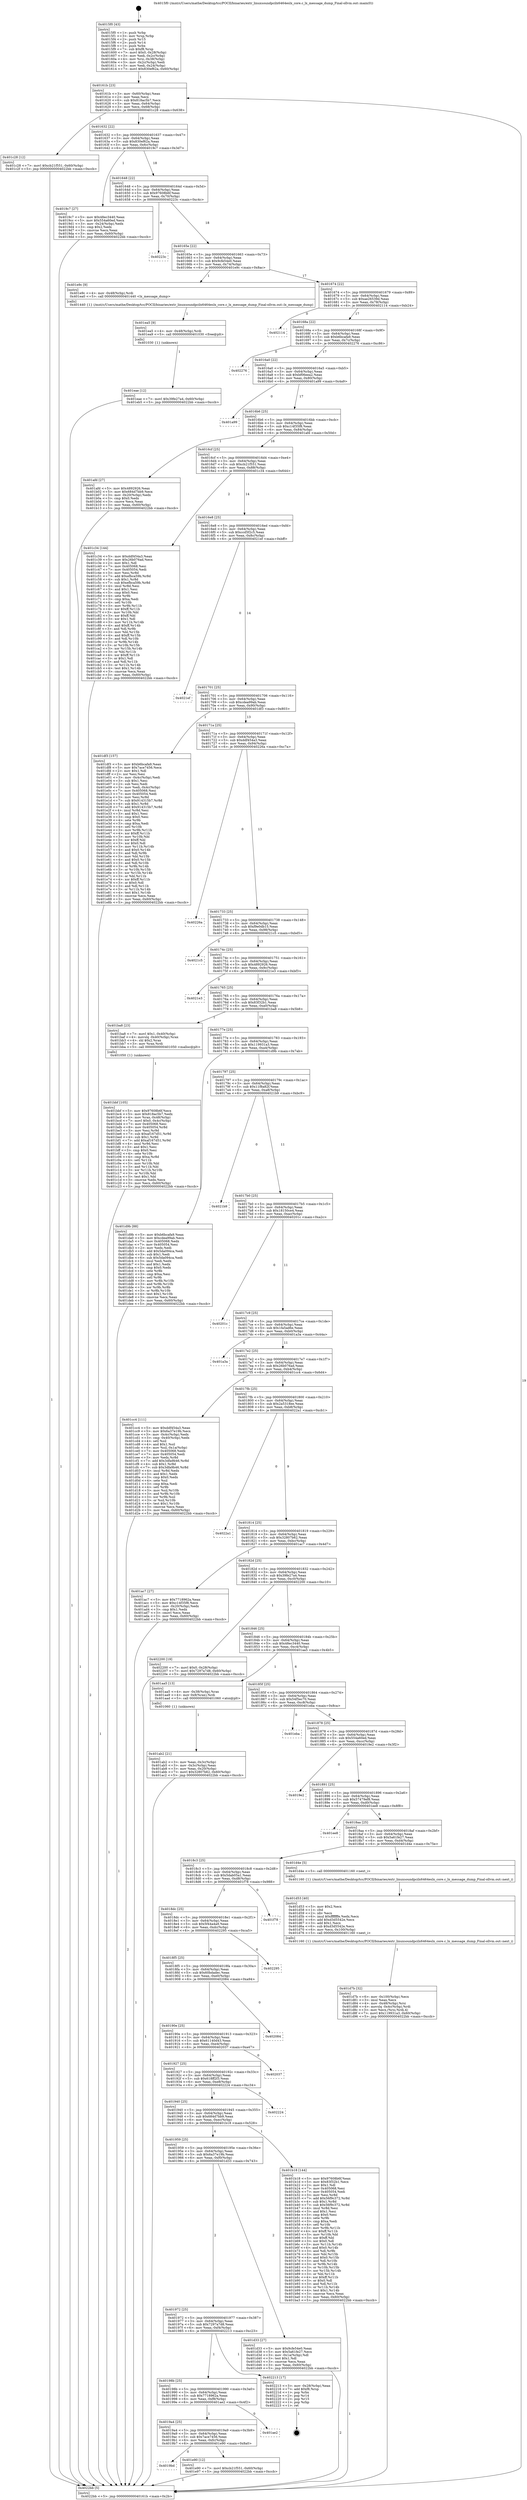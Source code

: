 digraph "0x4015f0" {
  label = "0x4015f0 (/mnt/c/Users/mathe/Desktop/tcc/POCII/binaries/extr_linuxsoundpcilx6464eslx_core.c_lx_message_dump_Final-ollvm.out::main(0))"
  labelloc = "t"
  node[shape=record]

  Entry [label="",width=0.3,height=0.3,shape=circle,fillcolor=black,style=filled]
  "0x40161b" [label="{
     0x40161b [23]\l
     | [instrs]\l
     &nbsp;&nbsp;0x40161b \<+3\>: mov -0x60(%rbp),%eax\l
     &nbsp;&nbsp;0x40161e \<+2\>: mov %eax,%ecx\l
     &nbsp;&nbsp;0x401620 \<+6\>: sub $0x818ac5b7,%ecx\l
     &nbsp;&nbsp;0x401626 \<+3\>: mov %eax,-0x64(%rbp)\l
     &nbsp;&nbsp;0x401629 \<+3\>: mov %ecx,-0x68(%rbp)\l
     &nbsp;&nbsp;0x40162c \<+6\>: je 0000000000401c28 \<main+0x638\>\l
  }"]
  "0x401c28" [label="{
     0x401c28 [12]\l
     | [instrs]\l
     &nbsp;&nbsp;0x401c28 \<+7\>: movl $0xcb21f551,-0x60(%rbp)\l
     &nbsp;&nbsp;0x401c2f \<+5\>: jmp 00000000004022bb \<main+0xccb\>\l
  }"]
  "0x401632" [label="{
     0x401632 [22]\l
     | [instrs]\l
     &nbsp;&nbsp;0x401632 \<+5\>: jmp 0000000000401637 \<main+0x47\>\l
     &nbsp;&nbsp;0x401637 \<+3\>: mov -0x64(%rbp),%eax\l
     &nbsp;&nbsp;0x40163a \<+5\>: sub $0x830ef62a,%eax\l
     &nbsp;&nbsp;0x40163f \<+3\>: mov %eax,-0x6c(%rbp)\l
     &nbsp;&nbsp;0x401642 \<+6\>: je 00000000004019c7 \<main+0x3d7\>\l
  }"]
  Exit [label="",width=0.3,height=0.3,shape=circle,fillcolor=black,style=filled,peripheries=2]
  "0x4019c7" [label="{
     0x4019c7 [27]\l
     | [instrs]\l
     &nbsp;&nbsp;0x4019c7 \<+5\>: mov $0x48ec3440,%eax\l
     &nbsp;&nbsp;0x4019cc \<+5\>: mov $0x554a60ed,%ecx\l
     &nbsp;&nbsp;0x4019d1 \<+3\>: mov -0x24(%rbp),%edx\l
     &nbsp;&nbsp;0x4019d4 \<+3\>: cmp $0x2,%edx\l
     &nbsp;&nbsp;0x4019d7 \<+3\>: cmovne %ecx,%eax\l
     &nbsp;&nbsp;0x4019da \<+3\>: mov %eax,-0x60(%rbp)\l
     &nbsp;&nbsp;0x4019dd \<+5\>: jmp 00000000004022bb \<main+0xccb\>\l
  }"]
  "0x401648" [label="{
     0x401648 [22]\l
     | [instrs]\l
     &nbsp;&nbsp;0x401648 \<+5\>: jmp 000000000040164d \<main+0x5d\>\l
     &nbsp;&nbsp;0x40164d \<+3\>: mov -0x64(%rbp),%eax\l
     &nbsp;&nbsp;0x401650 \<+5\>: sub $0x97608b6f,%eax\l
     &nbsp;&nbsp;0x401655 \<+3\>: mov %eax,-0x70(%rbp)\l
     &nbsp;&nbsp;0x401658 \<+6\>: je 000000000040223c \<main+0xc4c\>\l
  }"]
  "0x4022bb" [label="{
     0x4022bb [5]\l
     | [instrs]\l
     &nbsp;&nbsp;0x4022bb \<+5\>: jmp 000000000040161b \<main+0x2b\>\l
  }"]
  "0x4015f0" [label="{
     0x4015f0 [43]\l
     | [instrs]\l
     &nbsp;&nbsp;0x4015f0 \<+1\>: push %rbp\l
     &nbsp;&nbsp;0x4015f1 \<+3\>: mov %rsp,%rbp\l
     &nbsp;&nbsp;0x4015f4 \<+2\>: push %r15\l
     &nbsp;&nbsp;0x4015f6 \<+2\>: push %r14\l
     &nbsp;&nbsp;0x4015f8 \<+1\>: push %rbx\l
     &nbsp;&nbsp;0x4015f9 \<+7\>: sub $0xf8,%rsp\l
     &nbsp;&nbsp;0x401600 \<+7\>: movl $0x0,-0x28(%rbp)\l
     &nbsp;&nbsp;0x401607 \<+3\>: mov %edi,-0x2c(%rbp)\l
     &nbsp;&nbsp;0x40160a \<+4\>: mov %rsi,-0x38(%rbp)\l
     &nbsp;&nbsp;0x40160e \<+3\>: mov -0x2c(%rbp),%edi\l
     &nbsp;&nbsp;0x401611 \<+3\>: mov %edi,-0x24(%rbp)\l
     &nbsp;&nbsp;0x401614 \<+7\>: movl $0x830ef62a,-0x60(%rbp)\l
  }"]
  "0x401eae" [label="{
     0x401eae [12]\l
     | [instrs]\l
     &nbsp;&nbsp;0x401eae \<+7\>: movl $0x39fe27a4,-0x60(%rbp)\l
     &nbsp;&nbsp;0x401eb5 \<+5\>: jmp 00000000004022bb \<main+0xccb\>\l
  }"]
  "0x40223c" [label="{
     0x40223c\l
  }", style=dashed]
  "0x40165e" [label="{
     0x40165e [22]\l
     | [instrs]\l
     &nbsp;&nbsp;0x40165e \<+5\>: jmp 0000000000401663 \<main+0x73\>\l
     &nbsp;&nbsp;0x401663 \<+3\>: mov -0x64(%rbp),%eax\l
     &nbsp;&nbsp;0x401666 \<+5\>: sub $0x9cfe54e0,%eax\l
     &nbsp;&nbsp;0x40166b \<+3\>: mov %eax,-0x74(%rbp)\l
     &nbsp;&nbsp;0x40166e \<+6\>: je 0000000000401e9c \<main+0x8ac\>\l
  }"]
  "0x401ea5" [label="{
     0x401ea5 [9]\l
     | [instrs]\l
     &nbsp;&nbsp;0x401ea5 \<+4\>: mov -0x48(%rbp),%rdi\l
     &nbsp;&nbsp;0x401ea9 \<+5\>: call 0000000000401030 \<free@plt\>\l
     | [calls]\l
     &nbsp;&nbsp;0x401030 \{1\} (unknown)\l
  }"]
  "0x401e9c" [label="{
     0x401e9c [9]\l
     | [instrs]\l
     &nbsp;&nbsp;0x401e9c \<+4\>: mov -0x48(%rbp),%rdi\l
     &nbsp;&nbsp;0x401ea0 \<+5\>: call 0000000000401440 \<lx_message_dump\>\l
     | [calls]\l
     &nbsp;&nbsp;0x401440 \{1\} (/mnt/c/Users/mathe/Desktop/tcc/POCII/binaries/extr_linuxsoundpcilx6464eslx_core.c_lx_message_dump_Final-ollvm.out::lx_message_dump)\l
  }"]
  "0x401674" [label="{
     0x401674 [22]\l
     | [instrs]\l
     &nbsp;&nbsp;0x401674 \<+5\>: jmp 0000000000401679 \<main+0x89\>\l
     &nbsp;&nbsp;0x401679 \<+3\>: mov -0x64(%rbp),%eax\l
     &nbsp;&nbsp;0x40167c \<+5\>: sub $0xae26539d,%eax\l
     &nbsp;&nbsp;0x401681 \<+3\>: mov %eax,-0x78(%rbp)\l
     &nbsp;&nbsp;0x401684 \<+6\>: je 0000000000402114 \<main+0xb24\>\l
  }"]
  "0x4019bd" [label="{
     0x4019bd\l
  }", style=dashed]
  "0x402114" [label="{
     0x402114\l
  }", style=dashed]
  "0x40168a" [label="{
     0x40168a [22]\l
     | [instrs]\l
     &nbsp;&nbsp;0x40168a \<+5\>: jmp 000000000040168f \<main+0x9f\>\l
     &nbsp;&nbsp;0x40168f \<+3\>: mov -0x64(%rbp),%eax\l
     &nbsp;&nbsp;0x401692 \<+5\>: sub $0xb6bcafa9,%eax\l
     &nbsp;&nbsp;0x401697 \<+3\>: mov %eax,-0x7c(%rbp)\l
     &nbsp;&nbsp;0x40169a \<+6\>: je 0000000000402276 \<main+0xc86\>\l
  }"]
  "0x401e90" [label="{
     0x401e90 [12]\l
     | [instrs]\l
     &nbsp;&nbsp;0x401e90 \<+7\>: movl $0xcb21f551,-0x60(%rbp)\l
     &nbsp;&nbsp;0x401e97 \<+5\>: jmp 00000000004022bb \<main+0xccb\>\l
  }"]
  "0x402276" [label="{
     0x402276\l
  }", style=dashed]
  "0x4016a0" [label="{
     0x4016a0 [22]\l
     | [instrs]\l
     &nbsp;&nbsp;0x4016a0 \<+5\>: jmp 00000000004016a5 \<main+0xb5\>\l
     &nbsp;&nbsp;0x4016a5 \<+3\>: mov -0x64(%rbp),%eax\l
     &nbsp;&nbsp;0x4016a8 \<+5\>: sub $0xbf06eea2,%eax\l
     &nbsp;&nbsp;0x4016ad \<+3\>: mov %eax,-0x80(%rbp)\l
     &nbsp;&nbsp;0x4016b0 \<+6\>: je 0000000000401a99 \<main+0x4a9\>\l
  }"]
  "0x4019a4" [label="{
     0x4019a4 [25]\l
     | [instrs]\l
     &nbsp;&nbsp;0x4019a4 \<+5\>: jmp 00000000004019a9 \<main+0x3b9\>\l
     &nbsp;&nbsp;0x4019a9 \<+3\>: mov -0x64(%rbp),%eax\l
     &nbsp;&nbsp;0x4019ac \<+5\>: sub $0x7ace7456,%eax\l
     &nbsp;&nbsp;0x4019b1 \<+6\>: mov %eax,-0xfc(%rbp)\l
     &nbsp;&nbsp;0x4019b7 \<+6\>: je 0000000000401e90 \<main+0x8a0\>\l
  }"]
  "0x401a99" [label="{
     0x401a99\l
  }", style=dashed]
  "0x4016b6" [label="{
     0x4016b6 [25]\l
     | [instrs]\l
     &nbsp;&nbsp;0x4016b6 \<+5\>: jmp 00000000004016bb \<main+0xcb\>\l
     &nbsp;&nbsp;0x4016bb \<+3\>: mov -0x64(%rbp),%eax\l
     &nbsp;&nbsp;0x4016be \<+5\>: sub $0xc14f35f8,%eax\l
     &nbsp;&nbsp;0x4016c3 \<+6\>: mov %eax,-0x84(%rbp)\l
     &nbsp;&nbsp;0x4016c9 \<+6\>: je 0000000000401afd \<main+0x50d\>\l
  }"]
  "0x401ae2" [label="{
     0x401ae2\l
  }", style=dashed]
  "0x401afd" [label="{
     0x401afd [27]\l
     | [instrs]\l
     &nbsp;&nbsp;0x401afd \<+5\>: mov $0x4892926,%eax\l
     &nbsp;&nbsp;0x401b02 \<+5\>: mov $0x684d7bb9,%ecx\l
     &nbsp;&nbsp;0x401b07 \<+3\>: mov -0x20(%rbp),%edx\l
     &nbsp;&nbsp;0x401b0a \<+3\>: cmp $0x0,%edx\l
     &nbsp;&nbsp;0x401b0d \<+3\>: cmove %ecx,%eax\l
     &nbsp;&nbsp;0x401b10 \<+3\>: mov %eax,-0x60(%rbp)\l
     &nbsp;&nbsp;0x401b13 \<+5\>: jmp 00000000004022bb \<main+0xccb\>\l
  }"]
  "0x4016cf" [label="{
     0x4016cf [25]\l
     | [instrs]\l
     &nbsp;&nbsp;0x4016cf \<+5\>: jmp 00000000004016d4 \<main+0xe4\>\l
     &nbsp;&nbsp;0x4016d4 \<+3\>: mov -0x64(%rbp),%eax\l
     &nbsp;&nbsp;0x4016d7 \<+5\>: sub $0xcb21f551,%eax\l
     &nbsp;&nbsp;0x4016dc \<+6\>: mov %eax,-0x88(%rbp)\l
     &nbsp;&nbsp;0x4016e2 \<+6\>: je 0000000000401c34 \<main+0x644\>\l
  }"]
  "0x40198b" [label="{
     0x40198b [25]\l
     | [instrs]\l
     &nbsp;&nbsp;0x40198b \<+5\>: jmp 0000000000401990 \<main+0x3a0\>\l
     &nbsp;&nbsp;0x401990 \<+3\>: mov -0x64(%rbp),%eax\l
     &nbsp;&nbsp;0x401993 \<+5\>: sub $0x7718962a,%eax\l
     &nbsp;&nbsp;0x401998 \<+6\>: mov %eax,-0xf8(%rbp)\l
     &nbsp;&nbsp;0x40199e \<+6\>: je 0000000000401ae2 \<main+0x4f2\>\l
  }"]
  "0x401c34" [label="{
     0x401c34 [144]\l
     | [instrs]\l
     &nbsp;&nbsp;0x401c34 \<+5\>: mov $0xddf454a3,%eax\l
     &nbsp;&nbsp;0x401c39 \<+5\>: mov $0x26b076ad,%ecx\l
     &nbsp;&nbsp;0x401c3e \<+2\>: mov $0x1,%dl\l
     &nbsp;&nbsp;0x401c40 \<+7\>: mov 0x405068,%esi\l
     &nbsp;&nbsp;0x401c47 \<+7\>: mov 0x405054,%edi\l
     &nbsp;&nbsp;0x401c4e \<+3\>: mov %esi,%r8d\l
     &nbsp;&nbsp;0x401c51 \<+7\>: add $0xefbca59b,%r8d\l
     &nbsp;&nbsp;0x401c58 \<+4\>: sub $0x1,%r8d\l
     &nbsp;&nbsp;0x401c5c \<+7\>: sub $0xefbca59b,%r8d\l
     &nbsp;&nbsp;0x401c63 \<+4\>: imul %r8d,%esi\l
     &nbsp;&nbsp;0x401c67 \<+3\>: and $0x1,%esi\l
     &nbsp;&nbsp;0x401c6a \<+3\>: cmp $0x0,%esi\l
     &nbsp;&nbsp;0x401c6d \<+4\>: sete %r9b\l
     &nbsp;&nbsp;0x401c71 \<+3\>: cmp $0xa,%edi\l
     &nbsp;&nbsp;0x401c74 \<+4\>: setl %r10b\l
     &nbsp;&nbsp;0x401c78 \<+3\>: mov %r9b,%r11b\l
     &nbsp;&nbsp;0x401c7b \<+4\>: xor $0xff,%r11b\l
     &nbsp;&nbsp;0x401c7f \<+3\>: mov %r10b,%bl\l
     &nbsp;&nbsp;0x401c82 \<+3\>: xor $0xff,%bl\l
     &nbsp;&nbsp;0x401c85 \<+3\>: xor $0x1,%dl\l
     &nbsp;&nbsp;0x401c88 \<+3\>: mov %r11b,%r14b\l
     &nbsp;&nbsp;0x401c8b \<+4\>: and $0xff,%r14b\l
     &nbsp;&nbsp;0x401c8f \<+3\>: and %dl,%r9b\l
     &nbsp;&nbsp;0x401c92 \<+3\>: mov %bl,%r15b\l
     &nbsp;&nbsp;0x401c95 \<+4\>: and $0xff,%r15b\l
     &nbsp;&nbsp;0x401c99 \<+3\>: and %dl,%r10b\l
     &nbsp;&nbsp;0x401c9c \<+3\>: or %r9b,%r14b\l
     &nbsp;&nbsp;0x401c9f \<+3\>: or %r10b,%r15b\l
     &nbsp;&nbsp;0x401ca2 \<+3\>: xor %r15b,%r14b\l
     &nbsp;&nbsp;0x401ca5 \<+3\>: or %bl,%r11b\l
     &nbsp;&nbsp;0x401ca8 \<+4\>: xor $0xff,%r11b\l
     &nbsp;&nbsp;0x401cac \<+3\>: or $0x1,%dl\l
     &nbsp;&nbsp;0x401caf \<+3\>: and %dl,%r11b\l
     &nbsp;&nbsp;0x401cb2 \<+3\>: or %r11b,%r14b\l
     &nbsp;&nbsp;0x401cb5 \<+4\>: test $0x1,%r14b\l
     &nbsp;&nbsp;0x401cb9 \<+3\>: cmovne %ecx,%eax\l
     &nbsp;&nbsp;0x401cbc \<+3\>: mov %eax,-0x60(%rbp)\l
     &nbsp;&nbsp;0x401cbf \<+5\>: jmp 00000000004022bb \<main+0xccb\>\l
  }"]
  "0x4016e8" [label="{
     0x4016e8 [25]\l
     | [instrs]\l
     &nbsp;&nbsp;0x4016e8 \<+5\>: jmp 00000000004016ed \<main+0xfd\>\l
     &nbsp;&nbsp;0x4016ed \<+3\>: mov -0x64(%rbp),%eax\l
     &nbsp;&nbsp;0x4016f0 \<+5\>: sub $0xccd5f2c5,%eax\l
     &nbsp;&nbsp;0x4016f5 \<+6\>: mov %eax,-0x8c(%rbp)\l
     &nbsp;&nbsp;0x4016fb \<+6\>: je 00000000004021ef \<main+0xbff\>\l
  }"]
  "0x402213" [label="{
     0x402213 [17]\l
     | [instrs]\l
     &nbsp;&nbsp;0x402213 \<+3\>: mov -0x28(%rbp),%eax\l
     &nbsp;&nbsp;0x402216 \<+7\>: add $0xf8,%rsp\l
     &nbsp;&nbsp;0x40221d \<+1\>: pop %rbx\l
     &nbsp;&nbsp;0x40221e \<+2\>: pop %r14\l
     &nbsp;&nbsp;0x402220 \<+2\>: pop %r15\l
     &nbsp;&nbsp;0x402222 \<+1\>: pop %rbp\l
     &nbsp;&nbsp;0x402223 \<+1\>: ret\l
  }"]
  "0x4021ef" [label="{
     0x4021ef\l
  }", style=dashed]
  "0x401701" [label="{
     0x401701 [25]\l
     | [instrs]\l
     &nbsp;&nbsp;0x401701 \<+5\>: jmp 0000000000401706 \<main+0x116\>\l
     &nbsp;&nbsp;0x401706 \<+3\>: mov -0x64(%rbp),%eax\l
     &nbsp;&nbsp;0x401709 \<+5\>: sub $0xcdea99ab,%eax\l
     &nbsp;&nbsp;0x40170e \<+6\>: mov %eax,-0x90(%rbp)\l
     &nbsp;&nbsp;0x401714 \<+6\>: je 0000000000401df3 \<main+0x803\>\l
  }"]
  "0x401d7b" [label="{
     0x401d7b [32]\l
     | [instrs]\l
     &nbsp;&nbsp;0x401d7b \<+6\>: mov -0x100(%rbp),%ecx\l
     &nbsp;&nbsp;0x401d81 \<+3\>: imul %eax,%ecx\l
     &nbsp;&nbsp;0x401d84 \<+4\>: mov -0x48(%rbp),%rsi\l
     &nbsp;&nbsp;0x401d88 \<+4\>: movslq -0x4c(%rbp),%rdi\l
     &nbsp;&nbsp;0x401d8c \<+3\>: mov %ecx,(%rsi,%rdi,4)\l
     &nbsp;&nbsp;0x401d8f \<+7\>: movl $0x119931a3,-0x60(%rbp)\l
     &nbsp;&nbsp;0x401d96 \<+5\>: jmp 00000000004022bb \<main+0xccb\>\l
  }"]
  "0x401df3" [label="{
     0x401df3 [157]\l
     | [instrs]\l
     &nbsp;&nbsp;0x401df3 \<+5\>: mov $0xb6bcafa9,%eax\l
     &nbsp;&nbsp;0x401df8 \<+5\>: mov $0x7ace7456,%ecx\l
     &nbsp;&nbsp;0x401dfd \<+2\>: mov $0x1,%dl\l
     &nbsp;&nbsp;0x401dff \<+2\>: xor %esi,%esi\l
     &nbsp;&nbsp;0x401e01 \<+3\>: mov -0x4c(%rbp),%edi\l
     &nbsp;&nbsp;0x401e04 \<+3\>: sub $0x1,%esi\l
     &nbsp;&nbsp;0x401e07 \<+2\>: sub %esi,%edi\l
     &nbsp;&nbsp;0x401e09 \<+3\>: mov %edi,-0x4c(%rbp)\l
     &nbsp;&nbsp;0x401e0c \<+7\>: mov 0x405068,%esi\l
     &nbsp;&nbsp;0x401e13 \<+7\>: mov 0x405054,%edi\l
     &nbsp;&nbsp;0x401e1a \<+3\>: mov %esi,%r8d\l
     &nbsp;&nbsp;0x401e1d \<+7\>: sub $0x914315b7,%r8d\l
     &nbsp;&nbsp;0x401e24 \<+4\>: sub $0x1,%r8d\l
     &nbsp;&nbsp;0x401e28 \<+7\>: add $0x914315b7,%r8d\l
     &nbsp;&nbsp;0x401e2f \<+4\>: imul %r8d,%esi\l
     &nbsp;&nbsp;0x401e33 \<+3\>: and $0x1,%esi\l
     &nbsp;&nbsp;0x401e36 \<+3\>: cmp $0x0,%esi\l
     &nbsp;&nbsp;0x401e39 \<+4\>: sete %r9b\l
     &nbsp;&nbsp;0x401e3d \<+3\>: cmp $0xa,%edi\l
     &nbsp;&nbsp;0x401e40 \<+4\>: setl %r10b\l
     &nbsp;&nbsp;0x401e44 \<+3\>: mov %r9b,%r11b\l
     &nbsp;&nbsp;0x401e47 \<+4\>: xor $0xff,%r11b\l
     &nbsp;&nbsp;0x401e4b \<+3\>: mov %r10b,%bl\l
     &nbsp;&nbsp;0x401e4e \<+3\>: xor $0xff,%bl\l
     &nbsp;&nbsp;0x401e51 \<+3\>: xor $0x0,%dl\l
     &nbsp;&nbsp;0x401e54 \<+3\>: mov %r11b,%r14b\l
     &nbsp;&nbsp;0x401e57 \<+4\>: and $0x0,%r14b\l
     &nbsp;&nbsp;0x401e5b \<+3\>: and %dl,%r9b\l
     &nbsp;&nbsp;0x401e5e \<+3\>: mov %bl,%r15b\l
     &nbsp;&nbsp;0x401e61 \<+4\>: and $0x0,%r15b\l
     &nbsp;&nbsp;0x401e65 \<+3\>: and %dl,%r10b\l
     &nbsp;&nbsp;0x401e68 \<+3\>: or %r9b,%r14b\l
     &nbsp;&nbsp;0x401e6b \<+3\>: or %r10b,%r15b\l
     &nbsp;&nbsp;0x401e6e \<+3\>: xor %r15b,%r14b\l
     &nbsp;&nbsp;0x401e71 \<+3\>: or %bl,%r11b\l
     &nbsp;&nbsp;0x401e74 \<+4\>: xor $0xff,%r11b\l
     &nbsp;&nbsp;0x401e78 \<+3\>: or $0x0,%dl\l
     &nbsp;&nbsp;0x401e7b \<+3\>: and %dl,%r11b\l
     &nbsp;&nbsp;0x401e7e \<+3\>: or %r11b,%r14b\l
     &nbsp;&nbsp;0x401e81 \<+4\>: test $0x1,%r14b\l
     &nbsp;&nbsp;0x401e85 \<+3\>: cmovne %ecx,%eax\l
     &nbsp;&nbsp;0x401e88 \<+3\>: mov %eax,-0x60(%rbp)\l
     &nbsp;&nbsp;0x401e8b \<+5\>: jmp 00000000004022bb \<main+0xccb\>\l
  }"]
  "0x40171a" [label="{
     0x40171a [25]\l
     | [instrs]\l
     &nbsp;&nbsp;0x40171a \<+5\>: jmp 000000000040171f \<main+0x12f\>\l
     &nbsp;&nbsp;0x40171f \<+3\>: mov -0x64(%rbp),%eax\l
     &nbsp;&nbsp;0x401722 \<+5\>: sub $0xddf454a3,%eax\l
     &nbsp;&nbsp;0x401727 \<+6\>: mov %eax,-0x94(%rbp)\l
     &nbsp;&nbsp;0x40172d \<+6\>: je 000000000040226a \<main+0xc7a\>\l
  }"]
  "0x401d53" [label="{
     0x401d53 [40]\l
     | [instrs]\l
     &nbsp;&nbsp;0x401d53 \<+5\>: mov $0x2,%ecx\l
     &nbsp;&nbsp;0x401d58 \<+1\>: cltd\l
     &nbsp;&nbsp;0x401d59 \<+2\>: idiv %ecx\l
     &nbsp;&nbsp;0x401d5b \<+6\>: imul $0xfffffffe,%edx,%ecx\l
     &nbsp;&nbsp;0x401d61 \<+6\>: add $0xd3d5542e,%ecx\l
     &nbsp;&nbsp;0x401d67 \<+3\>: add $0x1,%ecx\l
     &nbsp;&nbsp;0x401d6a \<+6\>: sub $0xd3d5542e,%ecx\l
     &nbsp;&nbsp;0x401d70 \<+6\>: mov %ecx,-0x100(%rbp)\l
     &nbsp;&nbsp;0x401d76 \<+5\>: call 0000000000401160 \<next_i\>\l
     | [calls]\l
     &nbsp;&nbsp;0x401160 \{1\} (/mnt/c/Users/mathe/Desktop/tcc/POCII/binaries/extr_linuxsoundpcilx6464eslx_core.c_lx_message_dump_Final-ollvm.out::next_i)\l
  }"]
  "0x40226a" [label="{
     0x40226a\l
  }", style=dashed]
  "0x401733" [label="{
     0x401733 [25]\l
     | [instrs]\l
     &nbsp;&nbsp;0x401733 \<+5\>: jmp 0000000000401738 \<main+0x148\>\l
     &nbsp;&nbsp;0x401738 \<+3\>: mov -0x64(%rbp),%eax\l
     &nbsp;&nbsp;0x40173b \<+5\>: sub $0xf9e0db15,%eax\l
     &nbsp;&nbsp;0x401740 \<+6\>: mov %eax,-0x98(%rbp)\l
     &nbsp;&nbsp;0x401746 \<+6\>: je 00000000004021c5 \<main+0xbd5\>\l
  }"]
  "0x401972" [label="{
     0x401972 [25]\l
     | [instrs]\l
     &nbsp;&nbsp;0x401972 \<+5\>: jmp 0000000000401977 \<main+0x387\>\l
     &nbsp;&nbsp;0x401977 \<+3\>: mov -0x64(%rbp),%eax\l
     &nbsp;&nbsp;0x40197a \<+5\>: sub $0x7297a7d8,%eax\l
     &nbsp;&nbsp;0x40197f \<+6\>: mov %eax,-0xf4(%rbp)\l
     &nbsp;&nbsp;0x401985 \<+6\>: je 0000000000402213 \<main+0xc23\>\l
  }"]
  "0x4021c5" [label="{
     0x4021c5\l
  }", style=dashed]
  "0x40174c" [label="{
     0x40174c [25]\l
     | [instrs]\l
     &nbsp;&nbsp;0x40174c \<+5\>: jmp 0000000000401751 \<main+0x161\>\l
     &nbsp;&nbsp;0x401751 \<+3\>: mov -0x64(%rbp),%eax\l
     &nbsp;&nbsp;0x401754 \<+5\>: sub $0x4892926,%eax\l
     &nbsp;&nbsp;0x401759 \<+6\>: mov %eax,-0x9c(%rbp)\l
     &nbsp;&nbsp;0x40175f \<+6\>: je 00000000004021e3 \<main+0xbf3\>\l
  }"]
  "0x401d33" [label="{
     0x401d33 [27]\l
     | [instrs]\l
     &nbsp;&nbsp;0x401d33 \<+5\>: mov $0x9cfe54e0,%eax\l
     &nbsp;&nbsp;0x401d38 \<+5\>: mov $0x5a61fe27,%ecx\l
     &nbsp;&nbsp;0x401d3d \<+3\>: mov -0x1a(%rbp),%dl\l
     &nbsp;&nbsp;0x401d40 \<+3\>: test $0x1,%dl\l
     &nbsp;&nbsp;0x401d43 \<+3\>: cmovne %ecx,%eax\l
     &nbsp;&nbsp;0x401d46 \<+3\>: mov %eax,-0x60(%rbp)\l
     &nbsp;&nbsp;0x401d49 \<+5\>: jmp 00000000004022bb \<main+0xccb\>\l
  }"]
  "0x4021e3" [label="{
     0x4021e3\l
  }", style=dashed]
  "0x401765" [label="{
     0x401765 [25]\l
     | [instrs]\l
     &nbsp;&nbsp;0x401765 \<+5\>: jmp 000000000040176a \<main+0x17a\>\l
     &nbsp;&nbsp;0x40176a \<+3\>: mov -0x64(%rbp),%eax\l
     &nbsp;&nbsp;0x40176d \<+5\>: sub $0x83f32b1,%eax\l
     &nbsp;&nbsp;0x401772 \<+6\>: mov %eax,-0xa0(%rbp)\l
     &nbsp;&nbsp;0x401778 \<+6\>: je 0000000000401ba8 \<main+0x5b8\>\l
  }"]
  "0x401bbf" [label="{
     0x401bbf [105]\l
     | [instrs]\l
     &nbsp;&nbsp;0x401bbf \<+5\>: mov $0x97608b6f,%ecx\l
     &nbsp;&nbsp;0x401bc4 \<+5\>: mov $0x818ac5b7,%edx\l
     &nbsp;&nbsp;0x401bc9 \<+4\>: mov %rax,-0x48(%rbp)\l
     &nbsp;&nbsp;0x401bcd \<+7\>: movl $0x0,-0x4c(%rbp)\l
     &nbsp;&nbsp;0x401bd4 \<+7\>: mov 0x405068,%esi\l
     &nbsp;&nbsp;0x401bdb \<+8\>: mov 0x405054,%r8d\l
     &nbsp;&nbsp;0x401be3 \<+3\>: mov %esi,%r9d\l
     &nbsp;&nbsp;0x401be6 \<+7\>: sub $0xaf167d51,%r9d\l
     &nbsp;&nbsp;0x401bed \<+4\>: sub $0x1,%r9d\l
     &nbsp;&nbsp;0x401bf1 \<+7\>: add $0xaf167d51,%r9d\l
     &nbsp;&nbsp;0x401bf8 \<+4\>: imul %r9d,%esi\l
     &nbsp;&nbsp;0x401bfc \<+3\>: and $0x1,%esi\l
     &nbsp;&nbsp;0x401bff \<+3\>: cmp $0x0,%esi\l
     &nbsp;&nbsp;0x401c02 \<+4\>: sete %r10b\l
     &nbsp;&nbsp;0x401c06 \<+4\>: cmp $0xa,%r8d\l
     &nbsp;&nbsp;0x401c0a \<+4\>: setl %r11b\l
     &nbsp;&nbsp;0x401c0e \<+3\>: mov %r10b,%bl\l
     &nbsp;&nbsp;0x401c11 \<+3\>: and %r11b,%bl\l
     &nbsp;&nbsp;0x401c14 \<+3\>: xor %r11b,%r10b\l
     &nbsp;&nbsp;0x401c17 \<+3\>: or %r10b,%bl\l
     &nbsp;&nbsp;0x401c1a \<+3\>: test $0x1,%bl\l
     &nbsp;&nbsp;0x401c1d \<+3\>: cmovne %edx,%ecx\l
     &nbsp;&nbsp;0x401c20 \<+3\>: mov %ecx,-0x60(%rbp)\l
     &nbsp;&nbsp;0x401c23 \<+5\>: jmp 00000000004022bb \<main+0xccb\>\l
  }"]
  "0x401ba8" [label="{
     0x401ba8 [23]\l
     | [instrs]\l
     &nbsp;&nbsp;0x401ba8 \<+7\>: movl $0x1,-0x40(%rbp)\l
     &nbsp;&nbsp;0x401baf \<+4\>: movslq -0x40(%rbp),%rax\l
     &nbsp;&nbsp;0x401bb3 \<+4\>: shl $0x2,%rax\l
     &nbsp;&nbsp;0x401bb7 \<+3\>: mov %rax,%rdi\l
     &nbsp;&nbsp;0x401bba \<+5\>: call 0000000000401050 \<malloc@plt\>\l
     | [calls]\l
     &nbsp;&nbsp;0x401050 \{1\} (unknown)\l
  }"]
  "0x40177e" [label="{
     0x40177e [25]\l
     | [instrs]\l
     &nbsp;&nbsp;0x40177e \<+5\>: jmp 0000000000401783 \<main+0x193\>\l
     &nbsp;&nbsp;0x401783 \<+3\>: mov -0x64(%rbp),%eax\l
     &nbsp;&nbsp;0x401786 \<+5\>: sub $0x119931a3,%eax\l
     &nbsp;&nbsp;0x40178b \<+6\>: mov %eax,-0xa4(%rbp)\l
     &nbsp;&nbsp;0x401791 \<+6\>: je 0000000000401d9b \<main+0x7ab\>\l
  }"]
  "0x401959" [label="{
     0x401959 [25]\l
     | [instrs]\l
     &nbsp;&nbsp;0x401959 \<+5\>: jmp 000000000040195e \<main+0x36e\>\l
     &nbsp;&nbsp;0x40195e \<+3\>: mov -0x64(%rbp),%eax\l
     &nbsp;&nbsp;0x401961 \<+5\>: sub $0x6a37e19b,%eax\l
     &nbsp;&nbsp;0x401966 \<+6\>: mov %eax,-0xf0(%rbp)\l
     &nbsp;&nbsp;0x40196c \<+6\>: je 0000000000401d33 \<main+0x743\>\l
  }"]
  "0x401d9b" [label="{
     0x401d9b [88]\l
     | [instrs]\l
     &nbsp;&nbsp;0x401d9b \<+5\>: mov $0xb6bcafa9,%eax\l
     &nbsp;&nbsp;0x401da0 \<+5\>: mov $0xcdea99ab,%ecx\l
     &nbsp;&nbsp;0x401da5 \<+7\>: mov 0x405068,%edx\l
     &nbsp;&nbsp;0x401dac \<+7\>: mov 0x405054,%esi\l
     &nbsp;&nbsp;0x401db3 \<+2\>: mov %edx,%edi\l
     &nbsp;&nbsp;0x401db5 \<+6\>: add $0x5da094ca,%edi\l
     &nbsp;&nbsp;0x401dbb \<+3\>: sub $0x1,%edi\l
     &nbsp;&nbsp;0x401dbe \<+6\>: sub $0x5da094ca,%edi\l
     &nbsp;&nbsp;0x401dc4 \<+3\>: imul %edi,%edx\l
     &nbsp;&nbsp;0x401dc7 \<+3\>: and $0x1,%edx\l
     &nbsp;&nbsp;0x401dca \<+3\>: cmp $0x0,%edx\l
     &nbsp;&nbsp;0x401dcd \<+4\>: sete %r8b\l
     &nbsp;&nbsp;0x401dd1 \<+3\>: cmp $0xa,%esi\l
     &nbsp;&nbsp;0x401dd4 \<+4\>: setl %r9b\l
     &nbsp;&nbsp;0x401dd8 \<+3\>: mov %r8b,%r10b\l
     &nbsp;&nbsp;0x401ddb \<+3\>: and %r9b,%r10b\l
     &nbsp;&nbsp;0x401dde \<+3\>: xor %r9b,%r8b\l
     &nbsp;&nbsp;0x401de1 \<+3\>: or %r8b,%r10b\l
     &nbsp;&nbsp;0x401de4 \<+4\>: test $0x1,%r10b\l
     &nbsp;&nbsp;0x401de8 \<+3\>: cmovne %ecx,%eax\l
     &nbsp;&nbsp;0x401deb \<+3\>: mov %eax,-0x60(%rbp)\l
     &nbsp;&nbsp;0x401dee \<+5\>: jmp 00000000004022bb \<main+0xccb\>\l
  }"]
  "0x401797" [label="{
     0x401797 [25]\l
     | [instrs]\l
     &nbsp;&nbsp;0x401797 \<+5\>: jmp 000000000040179c \<main+0x1ac\>\l
     &nbsp;&nbsp;0x40179c \<+3\>: mov -0x64(%rbp),%eax\l
     &nbsp;&nbsp;0x40179f \<+5\>: sub $0x11f8a82f,%eax\l
     &nbsp;&nbsp;0x4017a4 \<+6\>: mov %eax,-0xa8(%rbp)\l
     &nbsp;&nbsp;0x4017aa \<+6\>: je 00000000004021b9 \<main+0xbc9\>\l
  }"]
  "0x401b18" [label="{
     0x401b18 [144]\l
     | [instrs]\l
     &nbsp;&nbsp;0x401b18 \<+5\>: mov $0x97608b6f,%eax\l
     &nbsp;&nbsp;0x401b1d \<+5\>: mov $0x83f32b1,%ecx\l
     &nbsp;&nbsp;0x401b22 \<+2\>: mov $0x1,%dl\l
     &nbsp;&nbsp;0x401b24 \<+7\>: mov 0x405068,%esi\l
     &nbsp;&nbsp;0x401b2b \<+7\>: mov 0x405054,%edi\l
     &nbsp;&nbsp;0x401b32 \<+3\>: mov %esi,%r8d\l
     &nbsp;&nbsp;0x401b35 \<+7\>: add $0x56f9c372,%r8d\l
     &nbsp;&nbsp;0x401b3c \<+4\>: sub $0x1,%r8d\l
     &nbsp;&nbsp;0x401b40 \<+7\>: sub $0x56f9c372,%r8d\l
     &nbsp;&nbsp;0x401b47 \<+4\>: imul %r8d,%esi\l
     &nbsp;&nbsp;0x401b4b \<+3\>: and $0x1,%esi\l
     &nbsp;&nbsp;0x401b4e \<+3\>: cmp $0x0,%esi\l
     &nbsp;&nbsp;0x401b51 \<+4\>: sete %r9b\l
     &nbsp;&nbsp;0x401b55 \<+3\>: cmp $0xa,%edi\l
     &nbsp;&nbsp;0x401b58 \<+4\>: setl %r10b\l
     &nbsp;&nbsp;0x401b5c \<+3\>: mov %r9b,%r11b\l
     &nbsp;&nbsp;0x401b5f \<+4\>: xor $0xff,%r11b\l
     &nbsp;&nbsp;0x401b63 \<+3\>: mov %r10b,%bl\l
     &nbsp;&nbsp;0x401b66 \<+3\>: xor $0xff,%bl\l
     &nbsp;&nbsp;0x401b69 \<+3\>: xor $0x0,%dl\l
     &nbsp;&nbsp;0x401b6c \<+3\>: mov %r11b,%r14b\l
     &nbsp;&nbsp;0x401b6f \<+4\>: and $0x0,%r14b\l
     &nbsp;&nbsp;0x401b73 \<+3\>: and %dl,%r9b\l
     &nbsp;&nbsp;0x401b76 \<+3\>: mov %bl,%r15b\l
     &nbsp;&nbsp;0x401b79 \<+4\>: and $0x0,%r15b\l
     &nbsp;&nbsp;0x401b7d \<+3\>: and %dl,%r10b\l
     &nbsp;&nbsp;0x401b80 \<+3\>: or %r9b,%r14b\l
     &nbsp;&nbsp;0x401b83 \<+3\>: or %r10b,%r15b\l
     &nbsp;&nbsp;0x401b86 \<+3\>: xor %r15b,%r14b\l
     &nbsp;&nbsp;0x401b89 \<+3\>: or %bl,%r11b\l
     &nbsp;&nbsp;0x401b8c \<+4\>: xor $0xff,%r11b\l
     &nbsp;&nbsp;0x401b90 \<+3\>: or $0x0,%dl\l
     &nbsp;&nbsp;0x401b93 \<+3\>: and %dl,%r11b\l
     &nbsp;&nbsp;0x401b96 \<+3\>: or %r11b,%r14b\l
     &nbsp;&nbsp;0x401b99 \<+4\>: test $0x1,%r14b\l
     &nbsp;&nbsp;0x401b9d \<+3\>: cmovne %ecx,%eax\l
     &nbsp;&nbsp;0x401ba0 \<+3\>: mov %eax,-0x60(%rbp)\l
     &nbsp;&nbsp;0x401ba3 \<+5\>: jmp 00000000004022bb \<main+0xccb\>\l
  }"]
  "0x4021b9" [label="{
     0x4021b9\l
  }", style=dashed]
  "0x4017b0" [label="{
     0x4017b0 [25]\l
     | [instrs]\l
     &nbsp;&nbsp;0x4017b0 \<+5\>: jmp 00000000004017b5 \<main+0x1c5\>\l
     &nbsp;&nbsp;0x4017b5 \<+3\>: mov -0x64(%rbp),%eax\l
     &nbsp;&nbsp;0x4017b8 \<+5\>: sub $0x18150ce4,%eax\l
     &nbsp;&nbsp;0x4017bd \<+6\>: mov %eax,-0xac(%rbp)\l
     &nbsp;&nbsp;0x4017c3 \<+6\>: je 000000000040201c \<main+0xa2c\>\l
  }"]
  "0x401940" [label="{
     0x401940 [25]\l
     | [instrs]\l
     &nbsp;&nbsp;0x401940 \<+5\>: jmp 0000000000401945 \<main+0x355\>\l
     &nbsp;&nbsp;0x401945 \<+3\>: mov -0x64(%rbp),%eax\l
     &nbsp;&nbsp;0x401948 \<+5\>: sub $0x684d7bb9,%eax\l
     &nbsp;&nbsp;0x40194d \<+6\>: mov %eax,-0xec(%rbp)\l
     &nbsp;&nbsp;0x401953 \<+6\>: je 0000000000401b18 \<main+0x528\>\l
  }"]
  "0x40201c" [label="{
     0x40201c\l
  }", style=dashed]
  "0x4017c9" [label="{
     0x4017c9 [25]\l
     | [instrs]\l
     &nbsp;&nbsp;0x4017c9 \<+5\>: jmp 00000000004017ce \<main+0x1de\>\l
     &nbsp;&nbsp;0x4017ce \<+3\>: mov -0x64(%rbp),%eax\l
     &nbsp;&nbsp;0x4017d1 \<+5\>: sub $0x1fa5ad6e,%eax\l
     &nbsp;&nbsp;0x4017d6 \<+6\>: mov %eax,-0xb0(%rbp)\l
     &nbsp;&nbsp;0x4017dc \<+6\>: je 0000000000401a3a \<main+0x44a\>\l
  }"]
  "0x402224" [label="{
     0x402224\l
  }", style=dashed]
  "0x401a3a" [label="{
     0x401a3a\l
  }", style=dashed]
  "0x4017e2" [label="{
     0x4017e2 [25]\l
     | [instrs]\l
     &nbsp;&nbsp;0x4017e2 \<+5\>: jmp 00000000004017e7 \<main+0x1f7\>\l
     &nbsp;&nbsp;0x4017e7 \<+3\>: mov -0x64(%rbp),%eax\l
     &nbsp;&nbsp;0x4017ea \<+5\>: sub $0x26b076ad,%eax\l
     &nbsp;&nbsp;0x4017ef \<+6\>: mov %eax,-0xb4(%rbp)\l
     &nbsp;&nbsp;0x4017f5 \<+6\>: je 0000000000401cc4 \<main+0x6d4\>\l
  }"]
  "0x401927" [label="{
     0x401927 [25]\l
     | [instrs]\l
     &nbsp;&nbsp;0x401927 \<+5\>: jmp 000000000040192c \<main+0x33c\>\l
     &nbsp;&nbsp;0x40192c \<+3\>: mov -0x64(%rbp),%eax\l
     &nbsp;&nbsp;0x40192f \<+5\>: sub $0x618ff2f3,%eax\l
     &nbsp;&nbsp;0x401934 \<+6\>: mov %eax,-0xe8(%rbp)\l
     &nbsp;&nbsp;0x40193a \<+6\>: je 0000000000402224 \<main+0xc34\>\l
  }"]
  "0x401cc4" [label="{
     0x401cc4 [111]\l
     | [instrs]\l
     &nbsp;&nbsp;0x401cc4 \<+5\>: mov $0xddf454a3,%eax\l
     &nbsp;&nbsp;0x401cc9 \<+5\>: mov $0x6a37e19b,%ecx\l
     &nbsp;&nbsp;0x401cce \<+3\>: mov -0x4c(%rbp),%edx\l
     &nbsp;&nbsp;0x401cd1 \<+3\>: cmp -0x40(%rbp),%edx\l
     &nbsp;&nbsp;0x401cd4 \<+4\>: setl %sil\l
     &nbsp;&nbsp;0x401cd8 \<+4\>: and $0x1,%sil\l
     &nbsp;&nbsp;0x401cdc \<+4\>: mov %sil,-0x1a(%rbp)\l
     &nbsp;&nbsp;0x401ce0 \<+7\>: mov 0x405068,%edx\l
     &nbsp;&nbsp;0x401ce7 \<+7\>: mov 0x405054,%edi\l
     &nbsp;&nbsp;0x401cee \<+3\>: mov %edx,%r8d\l
     &nbsp;&nbsp;0x401cf1 \<+7\>: add $0x3dfa9b46,%r8d\l
     &nbsp;&nbsp;0x401cf8 \<+4\>: sub $0x1,%r8d\l
     &nbsp;&nbsp;0x401cfc \<+7\>: sub $0x3dfa9b46,%r8d\l
     &nbsp;&nbsp;0x401d03 \<+4\>: imul %r8d,%edx\l
     &nbsp;&nbsp;0x401d07 \<+3\>: and $0x1,%edx\l
     &nbsp;&nbsp;0x401d0a \<+3\>: cmp $0x0,%edx\l
     &nbsp;&nbsp;0x401d0d \<+4\>: sete %sil\l
     &nbsp;&nbsp;0x401d11 \<+3\>: cmp $0xa,%edi\l
     &nbsp;&nbsp;0x401d14 \<+4\>: setl %r9b\l
     &nbsp;&nbsp;0x401d18 \<+3\>: mov %sil,%r10b\l
     &nbsp;&nbsp;0x401d1b \<+3\>: and %r9b,%r10b\l
     &nbsp;&nbsp;0x401d1e \<+3\>: xor %r9b,%sil\l
     &nbsp;&nbsp;0x401d21 \<+3\>: or %sil,%r10b\l
     &nbsp;&nbsp;0x401d24 \<+4\>: test $0x1,%r10b\l
     &nbsp;&nbsp;0x401d28 \<+3\>: cmovne %ecx,%eax\l
     &nbsp;&nbsp;0x401d2b \<+3\>: mov %eax,-0x60(%rbp)\l
     &nbsp;&nbsp;0x401d2e \<+5\>: jmp 00000000004022bb \<main+0xccb\>\l
  }"]
  "0x4017fb" [label="{
     0x4017fb [25]\l
     | [instrs]\l
     &nbsp;&nbsp;0x4017fb \<+5\>: jmp 0000000000401800 \<main+0x210\>\l
     &nbsp;&nbsp;0x401800 \<+3\>: mov -0x64(%rbp),%eax\l
     &nbsp;&nbsp;0x401803 \<+5\>: sub $0x2a5318ee,%eax\l
     &nbsp;&nbsp;0x401808 \<+6\>: mov %eax,-0xb8(%rbp)\l
     &nbsp;&nbsp;0x40180e \<+6\>: je 00000000004022a1 \<main+0xcb1\>\l
  }"]
  "0x402037" [label="{
     0x402037\l
  }", style=dashed]
  "0x4022a1" [label="{
     0x4022a1\l
  }", style=dashed]
  "0x401814" [label="{
     0x401814 [25]\l
     | [instrs]\l
     &nbsp;&nbsp;0x401814 \<+5\>: jmp 0000000000401819 \<main+0x229\>\l
     &nbsp;&nbsp;0x401819 \<+3\>: mov -0x64(%rbp),%eax\l
     &nbsp;&nbsp;0x40181c \<+5\>: sub $0x32807b62,%eax\l
     &nbsp;&nbsp;0x401821 \<+6\>: mov %eax,-0xbc(%rbp)\l
     &nbsp;&nbsp;0x401827 \<+6\>: je 0000000000401ac7 \<main+0x4d7\>\l
  }"]
  "0x40190e" [label="{
     0x40190e [25]\l
     | [instrs]\l
     &nbsp;&nbsp;0x40190e \<+5\>: jmp 0000000000401913 \<main+0x323\>\l
     &nbsp;&nbsp;0x401913 \<+3\>: mov -0x64(%rbp),%eax\l
     &nbsp;&nbsp;0x401916 \<+5\>: sub $0x61140d43,%eax\l
     &nbsp;&nbsp;0x40191b \<+6\>: mov %eax,-0xe4(%rbp)\l
     &nbsp;&nbsp;0x401921 \<+6\>: je 0000000000402037 \<main+0xa47\>\l
  }"]
  "0x401ac7" [label="{
     0x401ac7 [27]\l
     | [instrs]\l
     &nbsp;&nbsp;0x401ac7 \<+5\>: mov $0x7718962a,%eax\l
     &nbsp;&nbsp;0x401acc \<+5\>: mov $0xc14f35f8,%ecx\l
     &nbsp;&nbsp;0x401ad1 \<+3\>: mov -0x20(%rbp),%edx\l
     &nbsp;&nbsp;0x401ad4 \<+3\>: cmp $0x1,%edx\l
     &nbsp;&nbsp;0x401ad7 \<+3\>: cmovl %ecx,%eax\l
     &nbsp;&nbsp;0x401ada \<+3\>: mov %eax,-0x60(%rbp)\l
     &nbsp;&nbsp;0x401add \<+5\>: jmp 00000000004022bb \<main+0xccb\>\l
  }"]
  "0x40182d" [label="{
     0x40182d [25]\l
     | [instrs]\l
     &nbsp;&nbsp;0x40182d \<+5\>: jmp 0000000000401832 \<main+0x242\>\l
     &nbsp;&nbsp;0x401832 \<+3\>: mov -0x64(%rbp),%eax\l
     &nbsp;&nbsp;0x401835 \<+5\>: sub $0x39fe27a4,%eax\l
     &nbsp;&nbsp;0x40183a \<+6\>: mov %eax,-0xc0(%rbp)\l
     &nbsp;&nbsp;0x401840 \<+6\>: je 0000000000402200 \<main+0xc10\>\l
  }"]
  "0x402084" [label="{
     0x402084\l
  }", style=dashed]
  "0x402200" [label="{
     0x402200 [19]\l
     | [instrs]\l
     &nbsp;&nbsp;0x402200 \<+7\>: movl $0x0,-0x28(%rbp)\l
     &nbsp;&nbsp;0x402207 \<+7\>: movl $0x7297a7d8,-0x60(%rbp)\l
     &nbsp;&nbsp;0x40220e \<+5\>: jmp 00000000004022bb \<main+0xccb\>\l
  }"]
  "0x401846" [label="{
     0x401846 [25]\l
     | [instrs]\l
     &nbsp;&nbsp;0x401846 \<+5\>: jmp 000000000040184b \<main+0x25b\>\l
     &nbsp;&nbsp;0x40184b \<+3\>: mov -0x64(%rbp),%eax\l
     &nbsp;&nbsp;0x40184e \<+5\>: sub $0x48ec3440,%eax\l
     &nbsp;&nbsp;0x401853 \<+6\>: mov %eax,-0xc4(%rbp)\l
     &nbsp;&nbsp;0x401859 \<+6\>: je 0000000000401aa5 \<main+0x4b5\>\l
  }"]
  "0x4018f5" [label="{
     0x4018f5 [25]\l
     | [instrs]\l
     &nbsp;&nbsp;0x4018f5 \<+5\>: jmp 00000000004018fa \<main+0x30a\>\l
     &nbsp;&nbsp;0x4018fa \<+3\>: mov -0x64(%rbp),%eax\l
     &nbsp;&nbsp;0x4018fd \<+5\>: sub $0x60bdadec,%eax\l
     &nbsp;&nbsp;0x401902 \<+6\>: mov %eax,-0xe0(%rbp)\l
     &nbsp;&nbsp;0x401908 \<+6\>: je 0000000000402084 \<main+0xa94\>\l
  }"]
  "0x401aa5" [label="{
     0x401aa5 [13]\l
     | [instrs]\l
     &nbsp;&nbsp;0x401aa5 \<+4\>: mov -0x38(%rbp),%rax\l
     &nbsp;&nbsp;0x401aa9 \<+4\>: mov 0x8(%rax),%rdi\l
     &nbsp;&nbsp;0x401aad \<+5\>: call 0000000000401060 \<atoi@plt\>\l
     | [calls]\l
     &nbsp;&nbsp;0x401060 \{1\} (unknown)\l
  }"]
  "0x40185f" [label="{
     0x40185f [25]\l
     | [instrs]\l
     &nbsp;&nbsp;0x40185f \<+5\>: jmp 0000000000401864 \<main+0x274\>\l
     &nbsp;&nbsp;0x401864 \<+3\>: mov -0x64(%rbp),%eax\l
     &nbsp;&nbsp;0x401867 \<+5\>: sub $0x54f5ec70,%eax\l
     &nbsp;&nbsp;0x40186c \<+6\>: mov %eax,-0xc8(%rbp)\l
     &nbsp;&nbsp;0x401872 \<+6\>: je 0000000000401eba \<main+0x8ca\>\l
  }"]
  "0x401ab2" [label="{
     0x401ab2 [21]\l
     | [instrs]\l
     &nbsp;&nbsp;0x401ab2 \<+3\>: mov %eax,-0x3c(%rbp)\l
     &nbsp;&nbsp;0x401ab5 \<+3\>: mov -0x3c(%rbp),%eax\l
     &nbsp;&nbsp;0x401ab8 \<+3\>: mov %eax,-0x20(%rbp)\l
     &nbsp;&nbsp;0x401abb \<+7\>: movl $0x32807b62,-0x60(%rbp)\l
     &nbsp;&nbsp;0x401ac2 \<+5\>: jmp 00000000004022bb \<main+0xccb\>\l
  }"]
  "0x402295" [label="{
     0x402295\l
  }", style=dashed]
  "0x401eba" [label="{
     0x401eba\l
  }", style=dashed]
  "0x401878" [label="{
     0x401878 [25]\l
     | [instrs]\l
     &nbsp;&nbsp;0x401878 \<+5\>: jmp 000000000040187d \<main+0x28d\>\l
     &nbsp;&nbsp;0x40187d \<+3\>: mov -0x64(%rbp),%eax\l
     &nbsp;&nbsp;0x401880 \<+5\>: sub $0x554a60ed,%eax\l
     &nbsp;&nbsp;0x401885 \<+6\>: mov %eax,-0xcc(%rbp)\l
     &nbsp;&nbsp;0x40188b \<+6\>: je 00000000004019e2 \<main+0x3f2\>\l
  }"]
  "0x4018dc" [label="{
     0x4018dc [25]\l
     | [instrs]\l
     &nbsp;&nbsp;0x4018dc \<+5\>: jmp 00000000004018e1 \<main+0x2f1\>\l
     &nbsp;&nbsp;0x4018e1 \<+3\>: mov -0x64(%rbp),%eax\l
     &nbsp;&nbsp;0x4018e4 \<+5\>: sub $0x5f44a4a9,%eax\l
     &nbsp;&nbsp;0x4018e9 \<+6\>: mov %eax,-0xdc(%rbp)\l
     &nbsp;&nbsp;0x4018ef \<+6\>: je 0000000000402295 \<main+0xca5\>\l
  }"]
  "0x4019e2" [label="{
     0x4019e2\l
  }", style=dashed]
  "0x401891" [label="{
     0x401891 [25]\l
     | [instrs]\l
     &nbsp;&nbsp;0x401891 \<+5\>: jmp 0000000000401896 \<main+0x2a6\>\l
     &nbsp;&nbsp;0x401896 \<+3\>: mov -0x64(%rbp),%eax\l
     &nbsp;&nbsp;0x401899 \<+5\>: sub $0x57479ef8,%eax\l
     &nbsp;&nbsp;0x40189e \<+6\>: mov %eax,-0xd0(%rbp)\l
     &nbsp;&nbsp;0x4018a4 \<+6\>: je 0000000000401ee8 \<main+0x8f8\>\l
  }"]
  "0x401f78" [label="{
     0x401f78\l
  }", style=dashed]
  "0x401ee8" [label="{
     0x401ee8\l
  }", style=dashed]
  "0x4018aa" [label="{
     0x4018aa [25]\l
     | [instrs]\l
     &nbsp;&nbsp;0x4018aa \<+5\>: jmp 00000000004018af \<main+0x2bf\>\l
     &nbsp;&nbsp;0x4018af \<+3\>: mov -0x64(%rbp),%eax\l
     &nbsp;&nbsp;0x4018b2 \<+5\>: sub $0x5a61fe27,%eax\l
     &nbsp;&nbsp;0x4018b7 \<+6\>: mov %eax,-0xd4(%rbp)\l
     &nbsp;&nbsp;0x4018bd \<+6\>: je 0000000000401d4e \<main+0x75e\>\l
  }"]
  "0x4018c3" [label="{
     0x4018c3 [25]\l
     | [instrs]\l
     &nbsp;&nbsp;0x4018c3 \<+5\>: jmp 00000000004018c8 \<main+0x2d8\>\l
     &nbsp;&nbsp;0x4018c8 \<+3\>: mov -0x64(%rbp),%eax\l
     &nbsp;&nbsp;0x4018cb \<+5\>: sub $0x5dab05a1,%eax\l
     &nbsp;&nbsp;0x4018d0 \<+6\>: mov %eax,-0xd8(%rbp)\l
     &nbsp;&nbsp;0x4018d6 \<+6\>: je 0000000000401f78 \<main+0x988\>\l
  }"]
  "0x401d4e" [label="{
     0x401d4e [5]\l
     | [instrs]\l
     &nbsp;&nbsp;0x401d4e \<+5\>: call 0000000000401160 \<next_i\>\l
     | [calls]\l
     &nbsp;&nbsp;0x401160 \{1\} (/mnt/c/Users/mathe/Desktop/tcc/POCII/binaries/extr_linuxsoundpcilx6464eslx_core.c_lx_message_dump_Final-ollvm.out::next_i)\l
  }"]
  Entry -> "0x4015f0" [label=" 1"]
  "0x40161b" -> "0x401c28" [label=" 1"]
  "0x40161b" -> "0x401632" [label=" 19"]
  "0x402213" -> Exit [label=" 1"]
  "0x401632" -> "0x4019c7" [label=" 1"]
  "0x401632" -> "0x401648" [label=" 18"]
  "0x4019c7" -> "0x4022bb" [label=" 1"]
  "0x4015f0" -> "0x40161b" [label=" 1"]
  "0x4022bb" -> "0x40161b" [label=" 19"]
  "0x402200" -> "0x4022bb" [label=" 1"]
  "0x401648" -> "0x40223c" [label=" 0"]
  "0x401648" -> "0x40165e" [label=" 18"]
  "0x401eae" -> "0x4022bb" [label=" 1"]
  "0x40165e" -> "0x401e9c" [label=" 1"]
  "0x40165e" -> "0x401674" [label=" 17"]
  "0x401ea5" -> "0x401eae" [label=" 1"]
  "0x401674" -> "0x402114" [label=" 0"]
  "0x401674" -> "0x40168a" [label=" 17"]
  "0x401e9c" -> "0x401ea5" [label=" 1"]
  "0x40168a" -> "0x402276" [label=" 0"]
  "0x40168a" -> "0x4016a0" [label=" 17"]
  "0x401e90" -> "0x4022bb" [label=" 1"]
  "0x4016a0" -> "0x401a99" [label=" 0"]
  "0x4016a0" -> "0x4016b6" [label=" 17"]
  "0x4019a4" -> "0x401e90" [label=" 1"]
  "0x4016b6" -> "0x401afd" [label=" 1"]
  "0x4016b6" -> "0x4016cf" [label=" 16"]
  "0x4019a4" -> "0x4019bd" [label=" 0"]
  "0x4016cf" -> "0x401c34" [label=" 2"]
  "0x4016cf" -> "0x4016e8" [label=" 14"]
  "0x40198b" -> "0x401ae2" [label=" 0"]
  "0x4016e8" -> "0x4021ef" [label=" 0"]
  "0x4016e8" -> "0x401701" [label=" 14"]
  "0x40198b" -> "0x4019a4" [label=" 1"]
  "0x401701" -> "0x401df3" [label=" 1"]
  "0x401701" -> "0x40171a" [label=" 13"]
  "0x401972" -> "0x402213" [label=" 1"]
  "0x40171a" -> "0x40226a" [label=" 0"]
  "0x40171a" -> "0x401733" [label=" 13"]
  "0x401972" -> "0x40198b" [label=" 1"]
  "0x401733" -> "0x4021c5" [label=" 0"]
  "0x401733" -> "0x40174c" [label=" 13"]
  "0x401df3" -> "0x4022bb" [label=" 1"]
  "0x40174c" -> "0x4021e3" [label=" 0"]
  "0x40174c" -> "0x401765" [label=" 13"]
  "0x401d9b" -> "0x4022bb" [label=" 1"]
  "0x401765" -> "0x401ba8" [label=" 1"]
  "0x401765" -> "0x40177e" [label=" 12"]
  "0x401d53" -> "0x401d7b" [label=" 1"]
  "0x40177e" -> "0x401d9b" [label=" 1"]
  "0x40177e" -> "0x401797" [label=" 11"]
  "0x401d4e" -> "0x401d53" [label=" 1"]
  "0x401797" -> "0x4021b9" [label=" 0"]
  "0x401797" -> "0x4017b0" [label=" 11"]
  "0x401d33" -> "0x4022bb" [label=" 2"]
  "0x4017b0" -> "0x40201c" [label=" 0"]
  "0x4017b0" -> "0x4017c9" [label=" 11"]
  "0x401959" -> "0x401d33" [label=" 2"]
  "0x4017c9" -> "0x401a3a" [label=" 0"]
  "0x4017c9" -> "0x4017e2" [label=" 11"]
  "0x401d7b" -> "0x4022bb" [label=" 1"]
  "0x4017e2" -> "0x401cc4" [label=" 2"]
  "0x4017e2" -> "0x4017fb" [label=" 9"]
  "0x401c34" -> "0x4022bb" [label=" 2"]
  "0x4017fb" -> "0x4022a1" [label=" 0"]
  "0x4017fb" -> "0x401814" [label=" 9"]
  "0x401c28" -> "0x4022bb" [label=" 1"]
  "0x401814" -> "0x401ac7" [label=" 1"]
  "0x401814" -> "0x40182d" [label=" 8"]
  "0x401ba8" -> "0x401bbf" [label=" 1"]
  "0x40182d" -> "0x402200" [label=" 1"]
  "0x40182d" -> "0x401846" [label=" 7"]
  "0x401b18" -> "0x4022bb" [label=" 1"]
  "0x401846" -> "0x401aa5" [label=" 1"]
  "0x401846" -> "0x40185f" [label=" 6"]
  "0x401aa5" -> "0x401ab2" [label=" 1"]
  "0x401ab2" -> "0x4022bb" [label=" 1"]
  "0x401ac7" -> "0x4022bb" [label=" 1"]
  "0x401afd" -> "0x4022bb" [label=" 1"]
  "0x401940" -> "0x401b18" [label=" 1"]
  "0x40185f" -> "0x401eba" [label=" 0"]
  "0x40185f" -> "0x401878" [label=" 6"]
  "0x401959" -> "0x401972" [label=" 2"]
  "0x401878" -> "0x4019e2" [label=" 0"]
  "0x401878" -> "0x401891" [label=" 6"]
  "0x401927" -> "0x402224" [label=" 0"]
  "0x401891" -> "0x401ee8" [label=" 0"]
  "0x401891" -> "0x4018aa" [label=" 6"]
  "0x401cc4" -> "0x4022bb" [label=" 2"]
  "0x4018aa" -> "0x401d4e" [label=" 1"]
  "0x4018aa" -> "0x4018c3" [label=" 5"]
  "0x40190e" -> "0x401927" [label=" 5"]
  "0x4018c3" -> "0x401f78" [label=" 0"]
  "0x4018c3" -> "0x4018dc" [label=" 5"]
  "0x401927" -> "0x401940" [label=" 5"]
  "0x4018dc" -> "0x402295" [label=" 0"]
  "0x4018dc" -> "0x4018f5" [label=" 5"]
  "0x401940" -> "0x401959" [label=" 4"]
  "0x4018f5" -> "0x402084" [label=" 0"]
  "0x4018f5" -> "0x40190e" [label=" 5"]
  "0x401bbf" -> "0x4022bb" [label=" 1"]
  "0x40190e" -> "0x402037" [label=" 0"]
}

